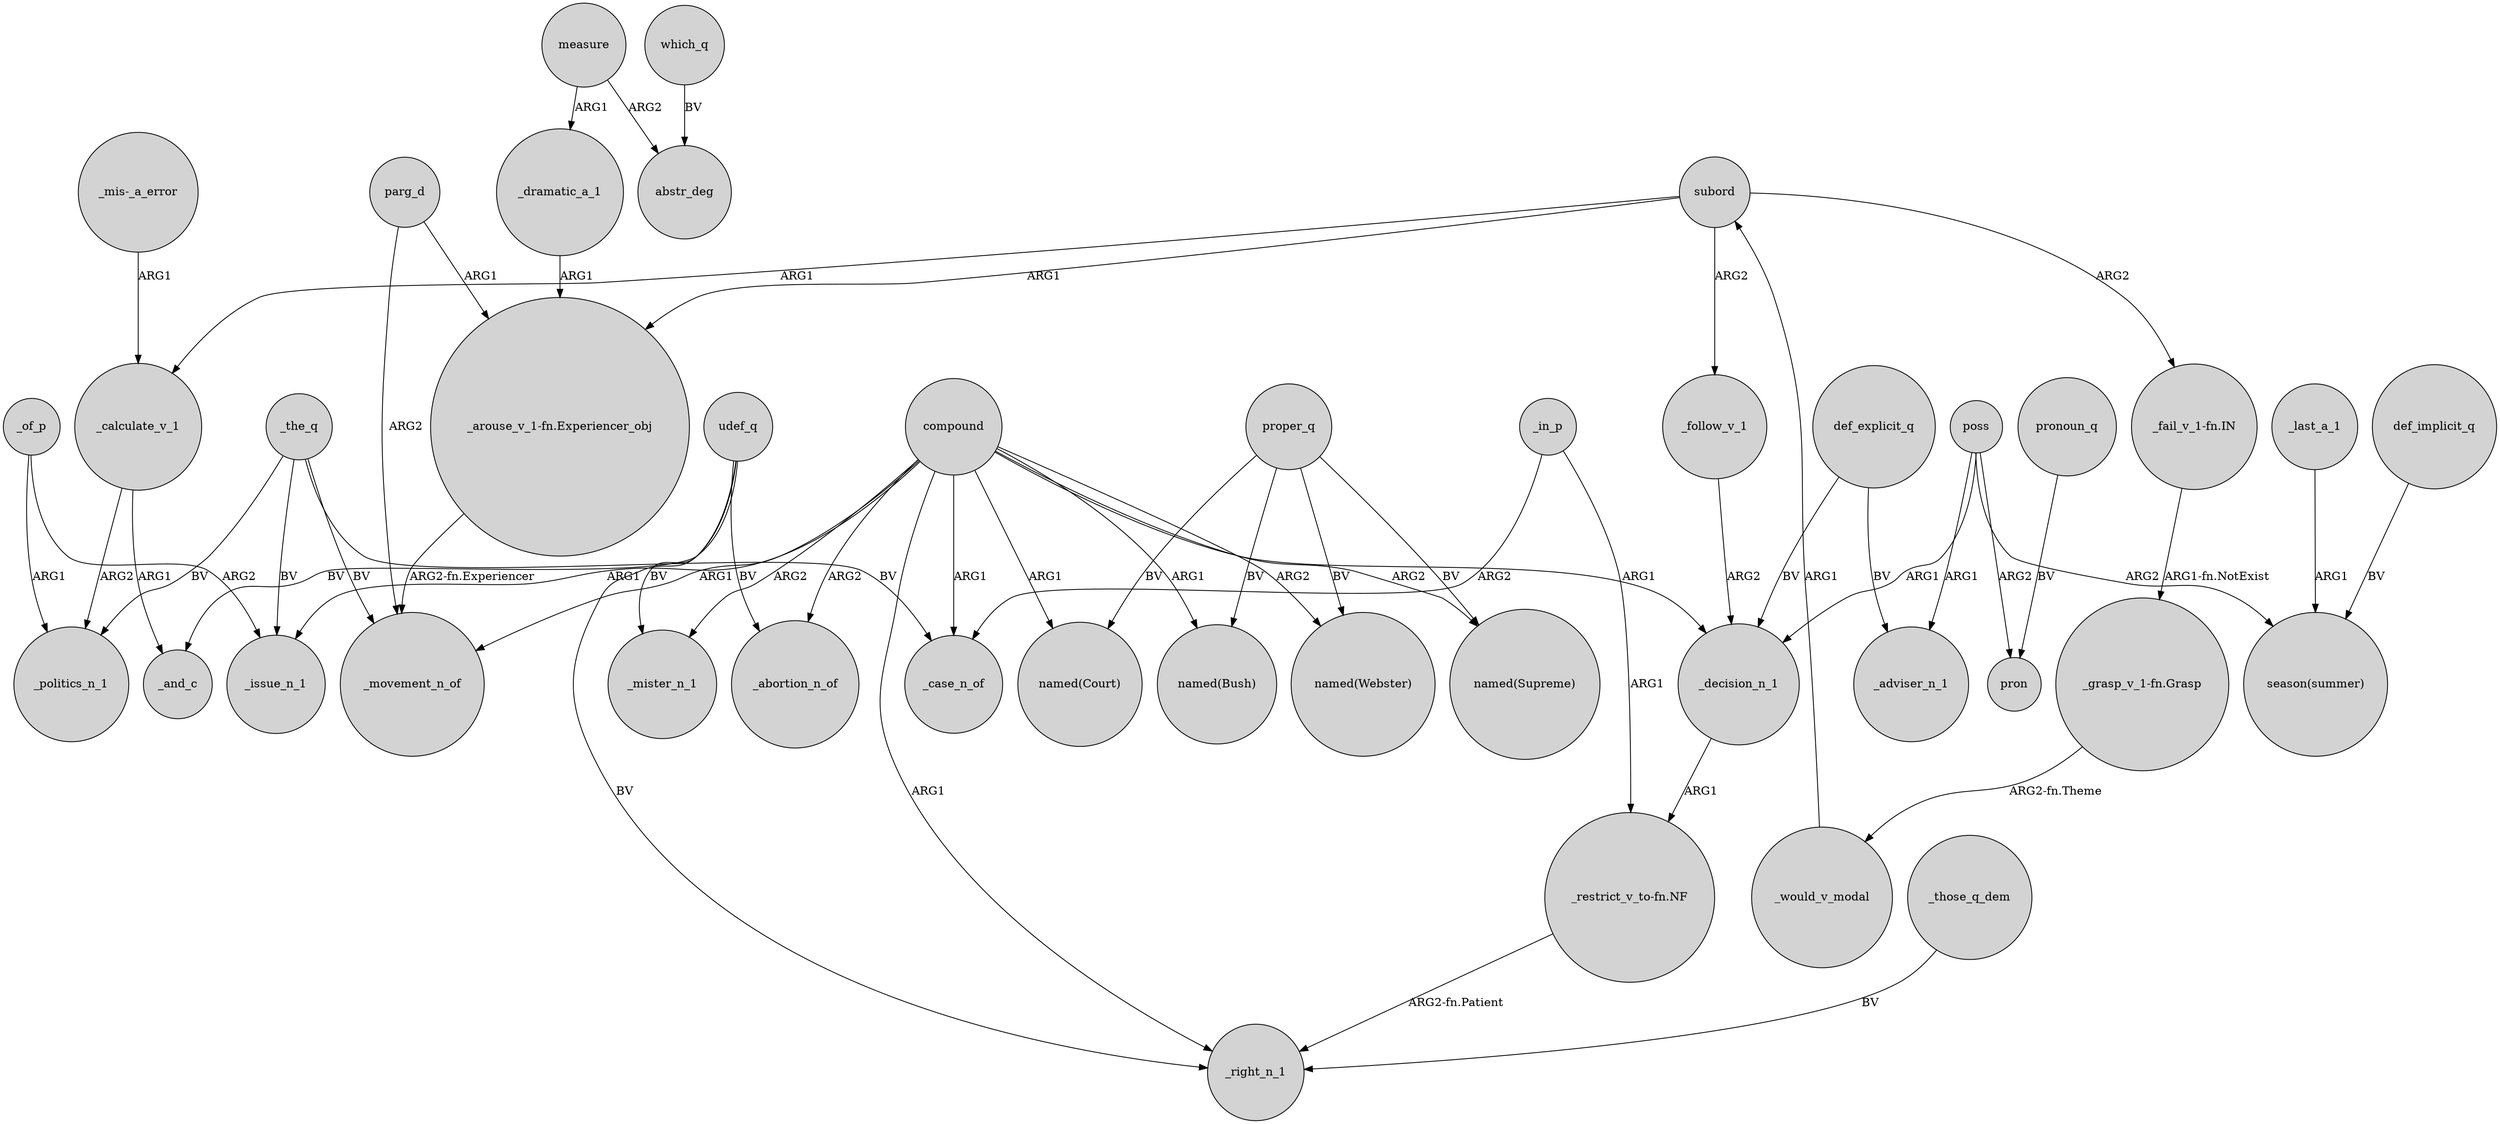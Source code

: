 digraph {
	node [shape=circle style=filled]
	compound -> _decision_n_1 [label=ARG1]
	measure -> abstr_deg [label=ARG2]
	_calculate_v_1 -> _politics_n_1 [label=ARG2]
	_follow_v_1 -> _decision_n_1 [label=ARG2]
	compound -> "named(Webster)" [label=ARG2]
	"_grasp_v_1-fn.Grasp" -> _would_v_modal [label="ARG2-fn.Theme"]
	poss -> pron [label=ARG2]
	_of_p -> _issue_n_1 [label=ARG2]
	_the_q -> _case_n_of [label=BV]
	compound -> _mister_n_1 [label=ARG2]
	_calculate_v_1 -> _and_c [label=ARG1]
	subord -> _calculate_v_1 [label=ARG1]
	udef_q -> _mister_n_1 [label=BV]
	parg_d -> _movement_n_of [label=ARG2]
	subord -> _follow_v_1 [label=ARG2]
	_would_v_modal -> subord [label=ARG1]
	_the_q -> _issue_n_1 [label=BV]
	def_explicit_q -> _adviser_n_1 [label=BV]
	_in_p -> "_restrict_v_to-fn.NF" [label=ARG1]
	_last_a_1 -> "season(summer)" [label=ARG1]
	"_restrict_v_to-fn.NF" -> _right_n_1 [label="ARG2-fn.Patient"]
	poss -> "season(summer)" [label=ARG2]
	measure -> _dramatic_a_1 [label=ARG1]
	pronoun_q -> pron [label=BV]
	compound -> _movement_n_of [label=ARG1]
	"_mis-_a_error" -> _calculate_v_1 [label=ARG1]
	"_arouse_v_1-fn.Experiencer_obj" -> _movement_n_of [label="ARG2-fn.Experiencer"]
	proper_q -> "named(Court)" [label=BV]
	compound -> _case_n_of [label=ARG1]
	udef_q -> _right_n_1 [label=BV]
	poss -> _decision_n_1 [label=ARG1]
	subord -> "_arouse_v_1-fn.Experiencer_obj" [label=ARG1]
	def_explicit_q -> _decision_n_1 [label=BV]
	_of_p -> _politics_n_1 [label=ARG1]
	_the_q -> _movement_n_of [label=BV]
	parg_d -> "_arouse_v_1-fn.Experiencer_obj" [label=ARG1]
	def_implicit_q -> "season(summer)" [label=BV]
	compound -> "named(Supreme)" [label=ARG2]
	_decision_n_1 -> "_restrict_v_to-fn.NF" [label=ARG1]
	proper_q -> "named(Webster)" [label=BV]
	proper_q -> "named(Supreme)" [label=BV]
	which_q -> abstr_deg [label=BV]
	proper_q -> "named(Bush)" [label=BV]
	_the_q -> _politics_n_1 [label=BV]
	compound -> _issue_n_1 [label=ARG1]
	_in_p -> _case_n_of [label=ARG2]
	udef_q -> _abortion_n_of [label=BV]
	compound -> _right_n_1 [label=ARG1]
	_dramatic_a_1 -> "_arouse_v_1-fn.Experiencer_obj" [label=ARG1]
	udef_q -> _and_c [label=BV]
	compound -> _abortion_n_of [label=ARG2]
	poss -> _adviser_n_1 [label=ARG1]
	"_fail_v_1-fn.IN" -> "_grasp_v_1-fn.Grasp" [label="ARG1-fn.NotExist"]
	_those_q_dem -> _right_n_1 [label=BV]
	compound -> "named(Court)" [label=ARG1]
	subord -> "_fail_v_1-fn.IN" [label=ARG2]
	compound -> "named(Bush)" [label=ARG1]
}
